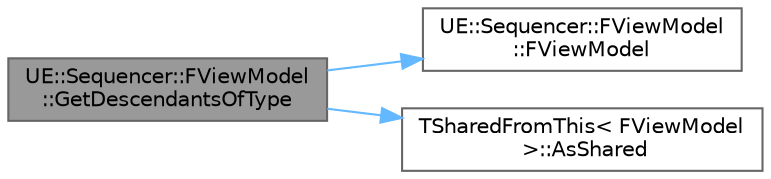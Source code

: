 digraph "UE::Sequencer::FViewModel::GetDescendantsOfType"
{
 // INTERACTIVE_SVG=YES
 // LATEX_PDF_SIZE
  bgcolor="transparent";
  edge [fontname=Helvetica,fontsize=10,labelfontname=Helvetica,labelfontsize=10];
  node [fontname=Helvetica,fontsize=10,shape=box,height=0.2,width=0.4];
  rankdir="LR";
  Node1 [id="Node000001",label="UE::Sequencer::FViewModel\l::GetDescendantsOfType",height=0.2,width=0.4,color="gray40", fillcolor="grey60", style="filled", fontcolor="black",tooltip="Gets all children and descendants of a given type in the hierarchy below this data model."];
  Node1 -> Node2 [id="edge1_Node000001_Node000002",color="steelblue1",style="solid",tooltip=" "];
  Node2 [id="Node000002",label="UE::Sequencer::FViewModel\l::FViewModel",height=0.2,width=0.4,color="grey40", fillcolor="white", style="filled",URL="$dc/d92/classUE_1_1Sequencer_1_1FViewModel.html#a56b7c7fc14a24a2912725280214ec50b",tooltip="Builds a new data model."];
  Node1 -> Node3 [id="edge2_Node000001_Node000003",color="steelblue1",style="solid",tooltip=" "];
  Node3 [id="Node000003",label="TSharedFromThis\< FViewModel\l \>::AsShared",height=0.2,width=0.4,color="grey40", fillcolor="white", style="filled",URL="$db/d15/classTSharedFromThis.html#a0b742f8052994008faeb3abd20b66637",tooltip=" "];
}
